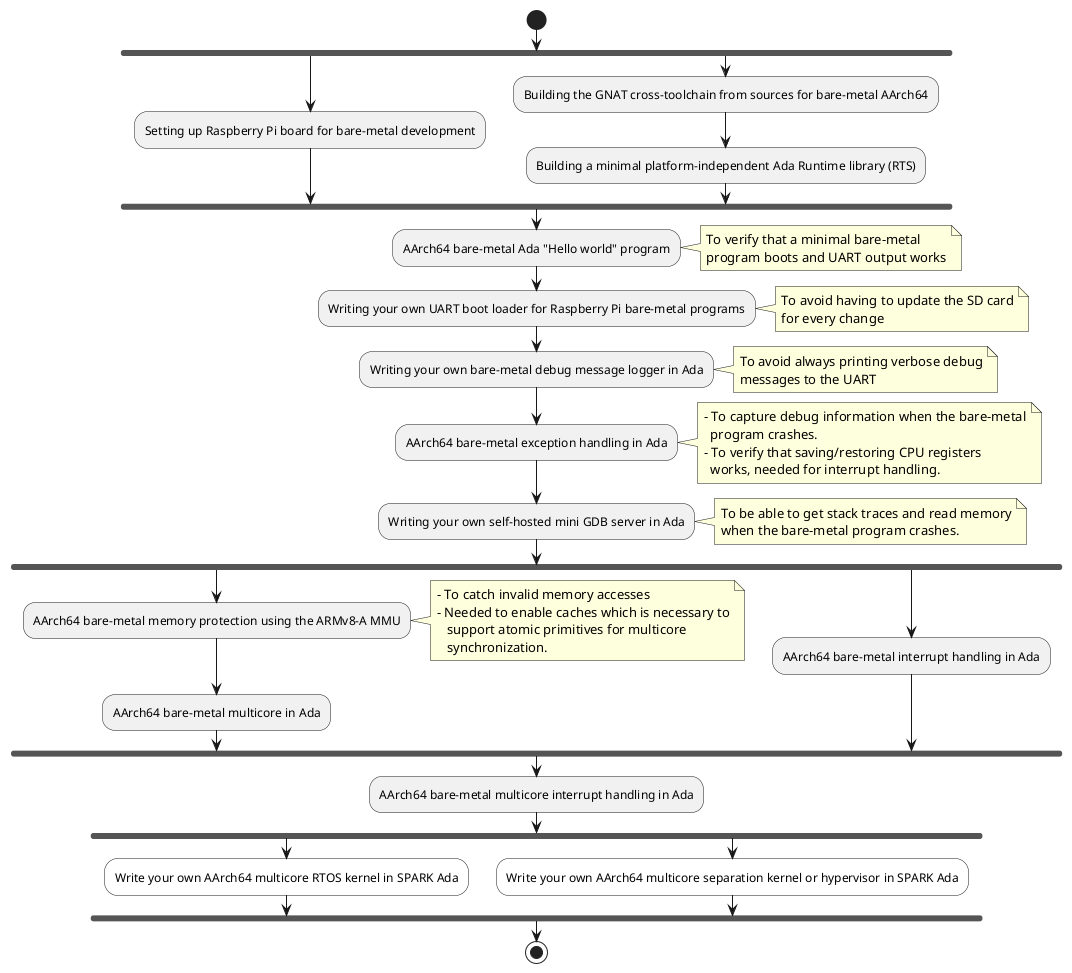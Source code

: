 '
' UML diagrams
'
' NOTE: To generate .svg files for the diagrams run 'plantuml -tsvg' on this file.
' To generate .latex files run 'plantuml -tlatex on this file.
' To render the diagrams, run 'plantuml -gui' on this file.
'
' author: German Rivera
'

@startuml arch64_bare_metal_tutorial_road_map
start
fork
  :Setting up Raspberry Pi board for bare-metal development;
fork again
  :Building the GNAT cross-toolchain from sources for bare-metal AArch64;
  :Building a minimal platform-independent Ada Runtime library (RTS);
end fork
:AArch64 bare-metal Ada "Hello world" program;
note right
  To verify that a minimal bare-metal
  program boots and UART output works
end note
:Writing your own UART boot loader for Raspberry Pi bare-metal programs;
note right
  To avoid having to update the SD card
  for every change
end note
:Writing your own bare-metal debug message logger in Ada;
note right
  To avoid always printing verbose debug
  messages to the UART
end note
:AArch64 bare-metal exception handling in Ada;
note right
  - To capture debug information when the bare-metal
    program crashes.
  - To verify that saving/restoring CPU registers
    works, needed for interrupt handling.
end note
:Writing your own self-hosted mini GDB server in Ada;
note right
  To be able to get stack traces and read memory
  when the bare-metal program crashes.
end note
fork
   :AArch64 bare-metal memory protection using the ARMv8-A MMU;
   note right
   - To catch invalid memory accesses
   - Needed to enable caches which is necessary to
      support atomic primitives for multicore
      synchronization.
   end note
   :AArch64 bare-metal multicore in Ada;
fork again
   :AArch64 bare-metal interrupt handling in Ada;
end fork
:AArch64 bare-metal multicore interrupt handling in Ada;
fork
  #white:Write your own AArch64 multicore RTOS kernel in SPARK Ada;
fork again
  #white:Write your own AArch64 multicore separation kernel or hypervisor in SPARK Ada;
end fork
stop
@enduml

@startuml raspberrypi4_boot_sequence
title RaspberryPI 4 Boot Sequence from SD card
actor "Power On Raspberry Pi 4"
"Power On Raspberry Pi 4" -> "ROM" : Boot first-stage bootloader
activate "ROM"
   "ROM" -> "SPI EEPROM" : Boot second-stage bootloader
   activate "SPI EEPROM"
      "SPI EEPROM" -> "SPI EEPROM" : Initialize DRAM
      activate "SPI EEPROM"
      deactivate "SPI EEPROM"
      "SPI EEPROM" -> "start.elf on SD card" : Boot OS bootloader
      note right
         Runs at EL3 exception level
         (secure monitor mode)
      end note
      activate "start.elf on SD card"
         "start.elf on SD card" -> "bare-metal binary on SD card" : Boot AArch64 Bare-meta Ada program to DRAM
         activate "bare-metal binary on SD card"
         note right
            Invoked at EL2 exception level
            (hypervisor mode)
         end note
            "bare-metal binary on SD card" -> "bare-metal binary on SD card" : reset_handler
            activate "bare-metal binary on SD card"
               "bare-metal binary on SD card" -> "bare-metal binary on SD card" : transition to EL1 exception level
               note right
               supervisor mode
               end note
               activate "bare-metal binary on SD card"
               deactivate "bare-metal binary on SD card"
               "bare-metal binary on SD card" -> "bare-metal binary on SD card" : main generated by gnatbind
               note right
                  Ada package elaboration
               end note
               activate "bare-metal binary on SD card"
                  "bare-metal binary on SD card" -> "bare-metal binary on SD card" : Ada main subprogram
                  activate "bare-metal binary on SD card"
                  deactivate "bare-metal binary on SD card"
               deactivate "bare-metal binary on SD card"
            deactivate "bare-metal binary on SD card"
         deactivate "bare-metal binary on SD card"
      deactivate "start.elf on SD card"
   deactivate "SPI EEPROM"
deactivate "ROM"
@enduml

@startuml raspberrypi5_boot_sequence
title RaspberryPI 5 Boot Sequence from SD card
actor "Power On Raspberry Pi 5"
"Power On Raspberry Pi 5" -> "ROM" : Boot first-stage bootloader
activate "ROM"
   "ROM" -> "SPI EEPROM" : Boot second-stage bootloader
   activate "SPI EEPROM"
      "SPI EEPROM" -> "SPI EEPROM" : Initialize DRAM
      activate "SPI EEPROM"
      deactivate "SPI EEPROM"
      "SPI EEPROM" -> "bl31 image (ATF) on SD card" : Boot OS bootloader
      note right
         Runs at EL3 exception level
         (secure monitor mode)
      end note
      activate "bl31 image (ATF) on SD card"
         "bl31 image (ATF) on SD card" -> "bare-metal binary on SD card" : Boot AArch64 Bare-meta Ada program to DRAM
         activate "bare-metal binary on SD card"
            note right
               Invoked at EL2 exception level
               (hypervisor mode)
            end note
            "bare-metal binary on SD card" -> "bare-metal binary on SD card" : reset_handler
            activate "bare-metal binary on SD card"
               "bare-metal binary on SD card" -> "bare-metal binary on SD card" : transition to EL1 exception level
               note right
               supervisor mode
               end note
               activate "bare-metal binary on SD card"
               deactivate "bare-metal binary on SD card"
               "bare-metal binary on SD card" -> "bare-metal binary on SD card" : main generated by gnatbind
               note right
                  Ada package elaboration
               end note
               activate "bare-metal binary on SD card"
                  "bare-metal binary on SD card" -> "bare-metal binary on SD card" : Ada main subprogram
                  activate "bare-metal binary on SD card"
                  deactivate "bare-metal binary on SD card"
               deactivate "bare-metal binary on SD card"
            deactivate "bare-metal binary on SD card"
         deactivate "bare-metal binary on SD card"
      deactivate "bl31 image (ATF) on SD card"
   deactivate "SPI EEPROM"
deactivate "ROM"
@enduml

@startuml raspberrypi5_uart_boot_sequence
title RaspberryPI 5 Boot Sequence from UART
actor "Power On Raspberry Pi 5"
"Power On Raspberry Pi 5" -> "ROM" : Boot first-stage bootloader
activate "ROM"
   "ROM" -> "SPI EEPROM" : Boot second-stage bootloader
   activate "SPI EEPROM"
      "SPI EEPROM" -> "SPI EEPROM" : Initialize DRAM
      activate "SPI EEPROM"
      deactivate "SPI EEPROM"
      "SPI EEPROM" -> "bl31 image (ATF) on SD card" : Boot OS bootloader
      note right
         Runs at EL3 exception level
         (secure monitor mode)
      end note
      activate "bl31 image (ATF) on SD card"
         "bl31 image (ATF) on SD card" -> "bare-metal binary on SD card" : Boot AArch64 Bare-meta Ada program to DRAM
         activate "bare-metal binary on SD card"
            note right
               Invoked at EL2 exception level
               (hypervisor mode)
            end note
            "bare-metal binary on SD card" -> "bare-metal binary on SD card" : reset_handler
            activate "bare-metal binary on SD card"
               "bare-metal binary on SD card" -> "bare-metal binary on SD card" : transition to EL1 exception level
               note right
               supervisor mode
               end note
               activate "bare-metal binary on SD card"
               deactivate "bare-metal binary on SD card"
               "bare-metal binary on SD card" -> "bare-metal binary on SD card" : main generated by gnatbind
               note right
                  Ada package elaboration
               end note
               activate "bare-metal binary on SD card"
                  "bare-metal binary on SD card" -> "bare-metal binary on SD card" : Ada main subprogram
                  activate "bare-metal binary on SD card"
                  deactivate "bare-metal binary on SD card"
               deactivate "bare-metal binary on SD card"
            deactivate "bare-metal binary on SD card"
         deactivate "bare-metal binary on SD card"
      deactivate "bl31 image (ATF) on SD card"
   deactivate "SPI EEPROM"
deactivate "ROM"
@enduml

@startuml raspberrypi_uart_boot_sequence
title RaspberryPI Boot Sequence from UART
actor "UART bootloader server on SD card"
"UART bootloader server on SD card" -> Uart_Boot_Loader_Server : Load_Image_Over_Uart
activate Uart_Boot_Loader_Server
   Uart_Boot_Loader_Server -> Uart_Boot_Loader_Server : Receive_File
   activate Uart_Boot_Loader_Server
      Uart_Boot_Loader_Server -> Uart_Boot_Loader_Server : File reception start handshake
      activate Uart_Boot_Loader_Server
         Uart_Boot_Loader_Server -> Uart_Boot_Loader_Server : Wait for ASCII.EOT
         actor "picocom terminal emulator"
         "picocom terminal emulator" -> "UART bootloader client on host" : execute
         "UART bootloader client on host" -> Uart_Boot_Loader_Client : Send_File
         activate Uart_Boot_Loader_Client
            Uart_Boot_Loader_Client -> Uart_Boot_Loader_Client : File_Transmission_Start_Handshake
            activate Uart_Boot_Loader_Client
               Uart_Boot_Loader_Client -> Uart_Boot_Loader_Server : ASCII.EOT
               Uart_Boot_Loader_Server -> Uart_Boot_Loader_Client : ASCII.NAK
               Uart_Boot_Loader_Client -> Uart_Boot_Loader_Server : ASCII.EOT
               Uart_Boot_Loader_Server -> Uart_Boot_Loader_Client : ASCII.ACK
            deactivate Uart_Boot_Loader_Client
         deactivate Uart_Boot_Loader_Client
      deactivate Uart_Boot_Loader_Client

      loop
         Uart_Boot_Loader_Client -> Uart_Boot_Loader_Client : "Transmit packet"
         activate Uart_Boot_Loader_Client
            Uart_Boot_Loader_Server -> Uart_Boot_Loader_Server : "Receive packet"
            activate Uart_Boot_Loader_Server
               Uart_Boot_Loader_Client -> Uart_Boot_Loader_Server : ASCII.STX
               Uart_Boot_Loader_Client -> Uart_Boot_Loader_Server : 8-bit packet number
               Uart_Boot_Loader_Client -> Uart_Boot_Loader_Server : Negated 8-bit packet number
               Uart_Boot_Loader_Client -> Uart_Boot_Loader_Server : 1K packet data
               note right
                  filled with ASCII.SUB characters
                  if data length < 1K
               end note
               Uart_Boot_Loader_Client -> Uart_Boot_Loader_Server : 32-bit checksum
               note right
                  transmitted in little-endian
                  (lowest byte first)
               end note
               Uart_Boot_Loader_Server -> Uart_Boot_Loader_Client : ASCII.ACK
               Uart_Boot_Loader_Server -> Uart_Boot_Loader_Server : Increment Rx packet number
               Uart_Boot_Loader_Client -> Uart_Boot_Loader_Client : Increment Tx packet number
            deactivate Uart_Boot_Loader_Server
         deactivate Uart_Boot_Loader_Client
      end loop

      activate Uart_Boot_Loader_Client
         Uart_Boot_Loader_Client -> Uart_Boot_Loader_Client : File_Transmission_End_Handshake
         activate Uart_Boot_Loader_Client
            Uart_Boot_Loader_Client -> Uart_Boot_Loader_Server : ASCII.EOT
            activate Uart_Boot_Loader_Server
               Uart_Boot_Loader_Server -> Uart_Boot_Loader_Server : File reception end handshake
               activate Uart_Boot_Loader_Server
                  Uart_Boot_Loader_Server -> Uart_Boot_Loader_Client : ASCII.ACK
                  Uart_Boot_Loader_Client -> Uart_Boot_Loader_Server : ASCII.EOT
                  Uart_Boot_Loader_Server -> Uart_Boot_Loader_Client : ASCII.ACK
               deactivate Uart_Boot_Loader_Server
            deactivate Uart_Boot_Loader_Server
         deactivate Uart_Boot_Loader_Client
      deactivate Uart_Boot_Loader_Client
   deactivate Uart_Boot_Loader_Server

   Uart_Boot_Loader_Server -> "bare-metal binary loaded over UART" : reset_handler
   activate "bare-metal binary loaded over UART"
      note right
      Invoked at EL1 exception level
      (supervisor mode)
      end note
      "bare-metal binary loaded over UART" -> "bare-metal binary loaded over UART" : main generated by gnatbind
      note right
      Ada package elaboration
      end note
      activate "bare-metal binary loaded over UART"
        "bare-metal binary loaded over UART" -> "bare-metal binary loaded over UART" : Ada main subprogram
         activate "bare-metal binary loaded over UART"
         deactivate "bare-metal binary loaded over UART"
   deactivate "bare-metal binary loaded over UART"
deactivate Uart_Boot_Loader_Server
@enduml

@startuml synchronous-hardware-exception
title Synchronous Hardware Exception
actor "synchronous hardware exception"
activate "synchronous hardware exception"
   "synchronous hardware exception" -> "interrupt_handling_Asm.S" : same_el_with_sp_el0_synchronous_exception_handler
   activate "interrupt_handling_Asm.S"
      "interrupt_handling_Asm.S" -> "interrupt_handling_Asm.S" : INTERRUPT_HANDLER_PROLOG
      activate "interrupt_handling_Asm.S"
         "interrupt_handling_Asm.S" -> "interrupt_handling_Asm.S" : save CPU registers
         activate "interrupt_handling_Asm.S"
         deactivate "interrupt_handling_Asm.S"
         "interrupt_handling_Asm.S" -> "CPU.Interrupt_Handling" : Ada_Enter_Interrupt_Context
         activate  "CPU.Interrupt_Handling"
         deactivate  "CPU.Interrupt_Handling"
      deactivate "interrupt_handling_Asm.S"

      "interrupt_handling_Asm.S" -> "CPU.Interrupt_Handling" : Ada_Handle_EL1_Synchronous_Exception
      activate  "CPU.Interrupt_Handling"
         alt data abort or prefetch abort exceptions
            "CPU.Interrupt_Handling" -> "CPU.Interrupt_Handling" : Handle_El1_Error_Exception
            activate  "CPU.Interrupt_Handling"
               "CPU.Interrupt_Handling" -> "CPU.Interrupt_Handling" : Print_Exception_Info
               activate  "CPU.Interrupt_Handling"
               deactivate  "CPU.Interrupt_Handling"
               "CPU.Interrupt_Handling" -> "CPU.Self_Hosted_Debug" : Run_Debugger
               activate  "CPU.Self_Hosted_Debug"
               deactivate  "CPU.Self_Hosted_Debug"
               "CPU.Interrupt_Handling" -> "Utils" : System_Crash
               activate "Utils"
                  "Utils" -> "cpu_asm.S" : Park_Cpu
                  activate "cpu_asm.S"
                  deactivate "cpu_asm.S"
               deactivate "Utils"
            deactivate  "CPU.Interrupt_Handling"
         else breakpoint or watchpoint or break instruction exceptions
            "CPU.Interrupt_Handling" -> "CPU.Interrupt_Handling" : Handle_El1_Debug_Exception
            activate  "CPU.Interrupt_Handling"
               "CPU.Interrupt_Handling" -> "CPU.Interrupt_Handling" : Print_Exception_Info
               activate  "CPU.Interrupt_Handling"
                  "Utils" -> "Utils.Runtime_Log" : Log_Error_*
                  note right
                     Print hardware exception
                     error message to UART
                  end note
                  activate "Utils.Runtime_Log"
                  deactivate "Utils.Runtime_Log"
               deactivate  "CPU.Interrupt_Handling"
               "CPU.Interrupt_Handling" -> "CPU.Self_Hosted_Debug" : Run_Debugger
               activate  "CPU.Self_Hosted_Debug"
               deactivate  "CPU.Self_Hosted_Debug"
            deactivate  "CPU.Interrupt_Handling"
         end alt
      deactivate  "CPU.Interrupt_Handling"

      "interrupt_handling_Asm.S" -> "interrupt_handling_Asm.S" : INTERRUPT_HANDLER_EPILOG
      activate "interrupt_handling_Asm.S"
         "interrupt_handling_Asm.S" -> "CPU.Interrupt_Handling" : Ada_Exit_Interrupt_Context
         activate  "CPU.Interrupt_Handling"
         deactivate  "CPU.Interrupt_Handling"
         "interrupt_handling_Asm.S" -> "interrupt_handling_Asm.S" : restore CPU registers
         activate "interrupt_handling_Asm.S"
         deactivate "interrupt_handling_Asm.S"
         "interrupt_handling_Asm.S" -> "synchronous hardware exception" : eret
      deactivate "interrupt_handling_Asm.S"
   deactivate "interrupt_handling_Asm.S"
deactivate "synchronous hardware exception"
@enduml

@startuml ada-exception
title Ada Excception
actor "bare-metal Ada program"
"bare-metal Ada program" -> "bare-metal Ada program": Ada exception
activate "bare-metal Ada program"
   "bare-metal Ada program" -> "Utils" : Last_Chance_Handler
   activate "Utils"
      "Utils" -> "Utils.Runtime_Log" : Log_Error_*
      note right
         Print Ada exception error message to UART
      end note
      activate "Utils.Runtime_Log"
      deactivate "Utils.Runtime_Log"
      actor "CPU core"
      "Utils" -> "CPU core" : BRK instruction
      note right
      Synchronous hardware exception
      end note
      activate "CPU core"
         "CPU core" -> "interrupt_handling_Asm.S" : same_el_with_sp_el0_synchronous_exception_handler
         activate "interrupt_handling_Asm.S"
            "interrupt_handling_Asm.S" -> "CPU.Interrupt_Handling" : Ada_Handle_EL1_Synchronous_Exception
            activate  "CPU.Interrupt_Handling"
               "CPU.Interrupt_Handling" -> "CPU.Interrupt_Handling" : Handle_El1_Debug_Exception
               activate  "CPU.Interrupt_Handling"
                  "CPU.Interrupt_Handling" -> "CPU.Self_Hosted_Debug" : Run_Debugger
                  activate  "CPU.Self_Hosted_Debug"
                  deactivate  "CPU.Self_Hosted_Debug"
               deactivate  "CPU.Interrupt_Handling"
            deactivate  "CPU.Interrupt_Handling"
            "interrupt_handling_Asm.S" -> "Utils" : eret
         deactivate "interrupt_handling_Asm.S"
      deactivate "CPU core"
      "Utils" -> "Utils" : Systen_Crash
      activate "Utils"
         "Utils" -> "cpu_asm.S" : Park_Cpu
         activate "cpu_asm.S"
         deactivate "cpu_asm.S"
      deactivate "Utils"
   deactivate "Utils"
deactivate "bare-metal Ada program"
@enduml

@startuml enetering-self-hosted-debugger-on-synchronous-exception
title Entering Self-hosted debugger on synchronous hardware exception
actor "synchronous hardware exception"
activate "synchronous hardware exception"
   "synchronous hardware exception" -> "interrupt_handling_Asm.S" : same_el_with_sp_el0_synchronous_exception_handler
   activate "interrupt_handling_Asm.S"
      "interrupt_handling_Asm.S" -> "interrupt_handling_Asm.S" : INTERRUPT_HANDLER_PROLOG
      activate "interrupt_handling_Asm.S"
         "interrupt_handling_Asm.S" -> "interrupt_handling_Asm.S" : save CPU registers
         activate "interrupt_handling_Asm.S"
         deactivate "interrupt_handling_Asm.S"
         "interrupt_handling_Asm.S" -> "CPU.Interrupt_Handling" : Ada_Enter_Interrupt_Context
         activate  "CPU.Interrupt_Handling"
         deactivate  "CPU.Interrupt_Handling"
      deactivate "interrupt_handling_Asm.S"

      "interrupt_handling_Asm.S" -> "CPU.Interrupt_Handling" : Ada_Handle_EL1_Synchronous_Exception
      activate  "CPU.Interrupt_Handling"
         alt data abort or prefetch abort exceptions
            "CPU.Interrupt_Handling" -> "CPU.Interrupt_Handling" : Handle_El1_Error_Exception
            activate  "CPU.Interrupt_Handling"
               "CPU.Interrupt_Handling" -> "CPU.Interrupt_Handling" : Print_Exception_Info
               activate  "CPU.Interrupt_Handling"
               deactivate  "CPU.Interrupt_Handling"
               "CPU.Interrupt_Handling" -> "CPU.Self_Hosted_Debug" : Run_Debugger
               activate  "CPU.Self_Hosted_Debug"
                  "CPU.Self_Hosted_Debug" -> "Gdb_Server" : Run_Gdb_Server
                  activate  "Gdb_Server"
                  deactivate  "Gdb_Server"
               deactivate  "CPU.Self_Hosted_Debug"
               "CPU.Interrupt_Handling" -> "Utils" : System_Crash
               activate "Utils"
                  "Utils" -> "cpu_asm.S" : Park_Cpu
                  activate "cpu_asm.S"
                  deactivate "cpu_asm.S"
               deactivate "Utils"
            deactivate  "CPU.Interrupt_Handling"
         else breakpoint or watchpoint or break instruction exceptions
            "CPU.Interrupt_Handling" -> "CPU.Interrupt_Handling" : Handle_El1_Debug_Exception
            activate  "CPU.Interrupt_Handling"
               "CPU.Interrupt_Handling" -> "CPU.Interrupt_Handling" : Print_Exception_Info
               activate  "CPU.Interrupt_Handling"
                  "Utils" -> "Utils.Runtime_Log" : Log_Error_*
                  note right
                     Print hardware exception
                     error message to UART
                  end note
                  activate "Utils.Runtime_Log"
                  deactivate "Utils.Runtime_Log"
               deactivate  "CPU.Interrupt_Handling"
               "CPU.Interrupt_Handling" -> "CPU.Self_Hosted_Debug" : Run_Debugger
               activate  "CPU.Self_Hosted_Debug"
                  "CPU.Self_Hosted_Debug" -> "Gdb_Server" : Run_Gdb_Server
                  activate  "Gdb_Server"
                  deactivate  "Gdb_Server"
               deactivate  "CPU.Self_Hosted_Debug"
            deactivate  "CPU.Interrupt_Handling"
         end alt
      deactivate  "CPU.Interrupt_Handling"

      "interrupt_handling_Asm.S" -> "interrupt_handling_Asm.S" : INTERRUPT_HANDLER_EPILOG
      activate "interrupt_handling_Asm.S"
         "interrupt_handling_Asm.S" -> "CPU.Interrupt_Handling" : Ada_Exit_Interrupt_Context
         activate  "CPU.Interrupt_Handling"
         deactivate  "CPU.Interrupt_Handling"
         "interrupt_handling_Asm.S" -> "interrupt_handling_Asm.S" : restore CPU registers
         activate "interrupt_handling_Asm.S"
         deactivate "interrupt_handling_Asm.S"
         "interrupt_handling_Asm.S" -> "synchronous hardware exception" : eret
      deactivate "interrupt_handling_Asm.S"
   deactivate "interrupt_handling_Asm.S"
deactivate "synchronous hardware exception"
@enduml

@startuml load-instruction-memory-access-with-mmu-and-caches
title Memory access from a load instruction with MMU and caches enabled
actor "CPU core"
"CPU core" -> "CPU core" : load instruction
activate "CPU core"
"CPU core" -> "TLB" : VA-to-PA translation lookup
   alt TLB hit
      "TLB" -> "CPU core" : VA-to-PA translation entry
      alt access allowed
         "CPU core" -> "Caches" : data lookup
         "Caches" -> "Caches" : L1 data cache lookup
            alt L1 data cache hit
               "Caches" -> "CPU core" : data
            else
               "Caches" -> "Caches" : L2 cache lookup
               alt L2 cache hit
                  "Caches" -> "CPU core" : data
               else
                  "Caches" -> "Caches" : L3 cache lookup
                  alt L3 cache hit
                     "Caches" -> "CPU core" : data
                  else cache miss
                     "Caches" -> "CPU core" : cache miss
                     "CPU core" -> "Physical Memory" : read cache line
                     "Physical Memory" -> "Caches" : allocate and fill cache line
                     "Physical Memory" -> "CPU core" : data
                  end alt
               end alt
            end alt
      else access not allowed
         "CPU core" -> "CPU core" : Ttrigger data abort excpetion
      end alt
   else TLB miss
      "TLB" -> "CPU core" : TLB miss
      actor "MMU page table\nwalker"
      "CPU core" -> "MMU page table\nwalker" : VA-to-PA translation lookup
         alt valid translation entry found
            "MMU page table\nwalker" -> TLB : VA-to-PA translation entry
            "MMU page table\nwalker" -> "CPU core" : VA-to-PA translation entry
         else page fault
            "MMU page table\nwalker" -> "CPU core" : page fault
            "CPU core" -> "CPU core" : trigger data abort exception
         end alt
   end alt
deactivate "CPU core"
@enduml

@startuml timer-interrupt-handling
title Timer Interrupt Handling
actor "Generic Timer perihperal"
"Generic Timer perihperal" -> "GIC 400\nInterrupt Controller" : PPI interrupt
note right
Private Peripheral Interrupt
end note
"GIC 400\nInterrupt Controller" -> "CPU core" : IRQ interrupt
   "CPU core" -> "interrupt_handling_Asm.S" : same_el_with_sp_el0_irq_interrupt_handler
   activate "interrupt_handling_Asm.S"
      "interrupt_handling_Asm.S" -> "interrupt_handling_Asm.S" : INTERRUPT_HANDLER_PROLOG
      activate "interrupt_handling_Asm.S"
         "interrupt_handling_Asm.S" -> "interrupt_handling_Asm.S" : save CPU registers
         activate "interrupt_handling_Asm.S"
         deactivate "interrupt_handling_Asm.S"
         "interrupt_handling_Asm.S" -> "CPU.Interrupt_Handling" : Ada_Enter_Interrupt_Context
         activate  "CPU.Interrupt_Handling"
         deactivate  "CPU.Interrupt_Handling"
      deactivate "interrupt_handling_Asm.S"

      "interrupt_handling_Asm.S" -> "CPU.Interrupt_Handling" : Ada_Handle_EL1_Irq_Interrupt
      activate  "CPU.Interrupt_Handling"
         "CPU.Interrupt_Handling" -> "Interrupt_Controller_Driver" : GIC_Interrupt_Handler (Cpu_Interrupt_Irq)
         activate  "Interrupt_Controller_Driver"
            "Interrupt_Controller_Driver" -> "GIC 400\nInterrupt Controller" : Read GICC.ICC_IAR register
            note right
            Notifiy the interrutpt controller that
            handling of the interrupt has started
            (Interrupt Acknowledgement)
            end note
            "Interrupt_Controller_Driver" -> "CPU.Interrupt_Handling" : Enable_Cpu_Interrupting
            note right
            Enable interrupts at the CPU to
            support nested interrupts
            end note
            activate  "CPU.Interrupt_Handling"
            deactivate  "CPU.Interrupt_Handling"
            "Interrupt_Controller_Driver" -> "Timer_Driver" : Timer_Interrupt_Handler
            activate  "Timer_Driver"
               "Timer_Driver" -> "Application" : Timer interrupt callback
               activate  "Application"
               deactivate  "Application"
            deactivate  "Timer_Driver"
            "Interrupt_Controller_Driver" -> "CPU.Interrupt_Handling" : Disable_Cpu_Interrupting
            activate  "CPU.Interrupt_Handling"
            deactivate  "CPU.Interrupt_Handling"
            "Interrupt_Controller_Driver" -> "GIC 400\nInterrupt Controller" : Write GICC.ICC_EOIR register
            note right
            Notify the interrupt controller that handling
            for the interrupt has been completed.
            (End of Interrupt)
            end note
         deactivate  "Interrupt_Controller_Driver"
      deactivate  "CPU.Interrupt_Handling"

      "interrupt_handling_Asm.S" -> "interrupt_handling_Asm.S" : INTERRUPT_HANDLER_EPILOG
      activate "interrupt_handling_Asm.S"
         "interrupt_handling_Asm.S" -> "CPU.Interrupt_Handling" : Ada_Exit_Interrupt_Context
         activate  "CPU.Interrupt_Handling"
         deactivate  "CPU.Interrupt_Handling"
         "interrupt_handling_Asm.S" -> "interrupt_handling_Asm.S" : restore CPU registers
         activate "interrupt_handling_Asm.S"
         deactivate "interrupt_handling_Asm.S"
         "interrupt_handling_Asm.S" -> "interrupt_handling_Asm.S" : eret
         note right
            Return to interrupted codde
         end note
      deactivate "interrupt_handling_Asm.S"
   deactivate "interrupt_handling_Asm.S"
@enduml

@startuml UART-interrupt-handling
title UART Rx Interrupt Handling
actor "UART perihperal"
"UART perihperal" -> "GIC 400\nInterrupt Controller" : SPI interrupt
note right
Shared Peripheral Interrupt
(routed to configured target CPU)
end note
"GIC 400\nInterrupt Controller" -> "CPU core" : IRQ interrupt
   "CPU core" -> "interrupt_handling_Asm.S" : same_el_with_sp_el0_irq_interrupt_handler
   activate "interrupt_handling_Asm.S"
      "interrupt_handling_Asm.S" -> "interrupt_handling_Asm.S" : INTERRUPT_HANDLER_PROLOG
      activate "interrupt_handling_Asm.S"
         "interrupt_handling_Asm.S" -> "interrupt_handling_Asm.S" : save CPU registers
         activate "interrupt_handling_Asm.S"
         deactivate "interrupt_handling_Asm.S"
         "interrupt_handling_Asm.S" -> "CPU.Interrupt_Handling" : Ada_Enter_Interrupt_Context
         activate  "CPU.Interrupt_Handling"
         deactivate  "CPU.Interrupt_Handling"
      deactivate "interrupt_handling_Asm.S"

      "interrupt_handling_Asm.S" -> "CPU.Interrupt_Handling" : Ada_Handle_EL1_Irq_Interrupt
      activate  "CPU.Interrupt_Handling"
         "CPU.Interrupt_Handling" -> "Interrupt_Controller_Driver" : GIC_Interrupt_Handler (Cpu_Interrupt_Irq)
         activate  "Interrupt_Controller_Driver"
            "Interrupt_Controller_Driver" -> "GIC 400\nInterrupt Controller" : Read GICC.ICC_IAR register
            note right
            Notifiy the interrutpt controller that
            handling of the interrupt has started
            (Interrupt Acknowledgement)
            end note
            "Interrupt_Controller_Driver" -> "CPU.Interrupt_Handling" : Enable_Cpu_Interrupting
            note right
            Enable interrupts at the CPU to
            support nested interrupts
            end note
            activate  "CPU.Interrupt_Handling"
            deactivate  "CPU.Interrupt_Handling"
            "Interrupt_Controller_Driver" -> "Uart_Driver" : Uart_Interrupt_Handler
            activate  "Uart_Driver"
               "Uart_Driver" -> "Application" : Uart Rx interrupt callback
               activate  "Application"
               deactivate  "Application"
            deactivate  "Uart_Driver"
            "Interrupt_Controller_Driver" -> "CPU.Interrupt_Handling" : Disable_Cpu_Interrupting
            activate  "CPU.Interrupt_Handling"
            deactivate  "CPU.Interrupt_Handling"
            "Interrupt_Controller_Driver" -> "GIC 400\nInterrupt Controller" : Write GICC.ICC_EOIR register
            note right
            Notify the interrupt controller that handling
            for the interrupt has been completed.
            (End of Interrupt)
            end note
         deactivate  "Interrupt_Controller_Driver"
      deactivate  "CPU.Interrupt_Handling"

      "interrupt_handling_Asm.S" -> "interrupt_handling_Asm.S" : INTERRUPT_HANDLER_EPILOG
      activate "interrupt_handling_Asm.S"
         "interrupt_handling_Asm.S" -> "CPU.Interrupt_Handling" : Ada_Exit_Interrupt_Context
         activate  "CPU.Interrupt_Handling"
         deactivate  "CPU.Interrupt_Handling"
         "interrupt_handling_Asm.S" -> "interrupt_handling_Asm.S" : restore CPU registers
         activate "interrupt_handling_Asm.S"
         deactivate "interrupt_handling_Asm.S"
         "interrupt_handling_Asm.S" -> "interrupt_handling_Asm.S" : eret
         note right
            Return to interrupted codde
         end note
      deactivate "interrupt_handling_Asm.S"
   deactivate "interrupt_handling_Asm.S"
@enduml